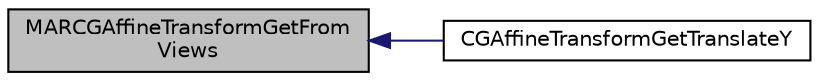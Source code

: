 digraph "MARCGAffineTransformGetFromViews"
{
  edge [fontname="Helvetica",fontsize="10",labelfontname="Helvetica",labelfontsize="10"];
  node [fontname="Helvetica",fontsize="10",shape=record];
  rankdir="LR";
  Node106 [label="MARCGAffineTransformGetFrom\lViews",height=0.2,width=0.4,color="black", fillcolor="grey75", style="filled", fontcolor="black"];
  Node106 -> Node107 [dir="back",color="midnightblue",fontsize="10",style="solid",fontname="Helvetica"];
  Node107 [label="CGAffineTransformGetTranslateY",height=0.2,width=0.4,color="black", fillcolor="white", style="filled",URL="$_m_a_r_c_g_utilities_8h.html#a2d1b84596a6959a01e0cf4acdb7e8170",tooltip="Get the transform&#39;s translate.y "];
}
